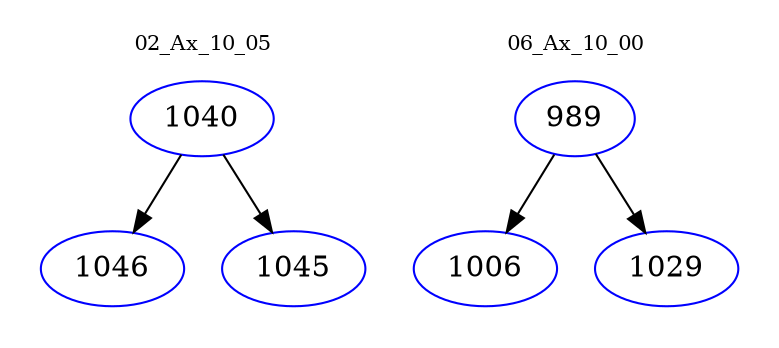 digraph{
subgraph cluster_0 {
color = white
label = "02_Ax_10_05";
fontsize=10;
T0_1040 [label="1040", color="blue"]
T0_1040 -> T0_1046 [color="black"]
T0_1046 [label="1046", color="blue"]
T0_1040 -> T0_1045 [color="black"]
T0_1045 [label="1045", color="blue"]
}
subgraph cluster_1 {
color = white
label = "06_Ax_10_00";
fontsize=10;
T1_989 [label="989", color="blue"]
T1_989 -> T1_1006 [color="black"]
T1_1006 [label="1006", color="blue"]
T1_989 -> T1_1029 [color="black"]
T1_1029 [label="1029", color="blue"]
}
}
